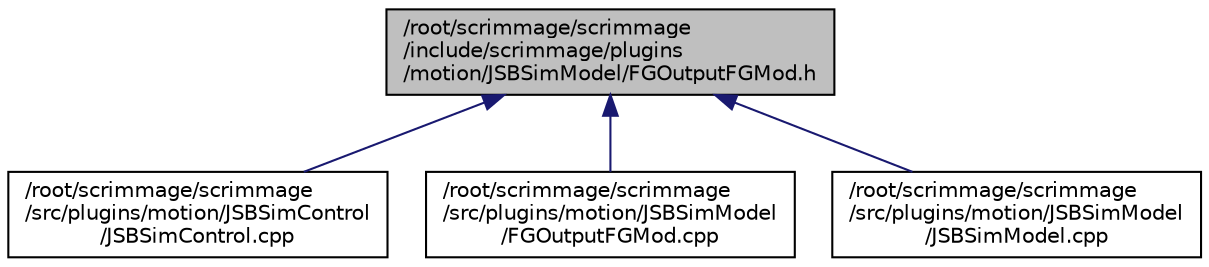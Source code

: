 digraph "/root/scrimmage/scrimmage/include/scrimmage/plugins/motion/JSBSimModel/FGOutputFGMod.h"
{
 // LATEX_PDF_SIZE
  edge [fontname="Helvetica",fontsize="10",labelfontname="Helvetica",labelfontsize="10"];
  node [fontname="Helvetica",fontsize="10",shape=record];
  Node1 [label="/root/scrimmage/scrimmage\l/include/scrimmage/plugins\l/motion/JSBSimModel/FGOutputFGMod.h",height=0.2,width=0.4,color="black", fillcolor="grey75", style="filled", fontcolor="black",tooltip="Brief file description."];
  Node1 -> Node2 [dir="back",color="midnightblue",fontsize="10",style="solid",fontname="Helvetica"];
  Node2 [label="/root/scrimmage/scrimmage\l/src/plugins/motion/JSBSimControl\l/JSBSimControl.cpp",height=0.2,width=0.4,color="black", fillcolor="white", style="filled",URL="$JSBSimControl_8cpp.html",tooltip="Brief file description."];
  Node1 -> Node3 [dir="back",color="midnightblue",fontsize="10",style="solid",fontname="Helvetica"];
  Node3 [label="/root/scrimmage/scrimmage\l/src/plugins/motion/JSBSimModel\l/FGOutputFGMod.cpp",height=0.2,width=0.4,color="black", fillcolor="white", style="filled",URL="$FGOutputFGMod_8cpp.html",tooltip="Brief file description."];
  Node1 -> Node4 [dir="back",color="midnightblue",fontsize="10",style="solid",fontname="Helvetica"];
  Node4 [label="/root/scrimmage/scrimmage\l/src/plugins/motion/JSBSimModel\l/JSBSimModel.cpp",height=0.2,width=0.4,color="black", fillcolor="white", style="filled",URL="$JSBSimModel_8cpp.html",tooltip="Brief file description."];
}
